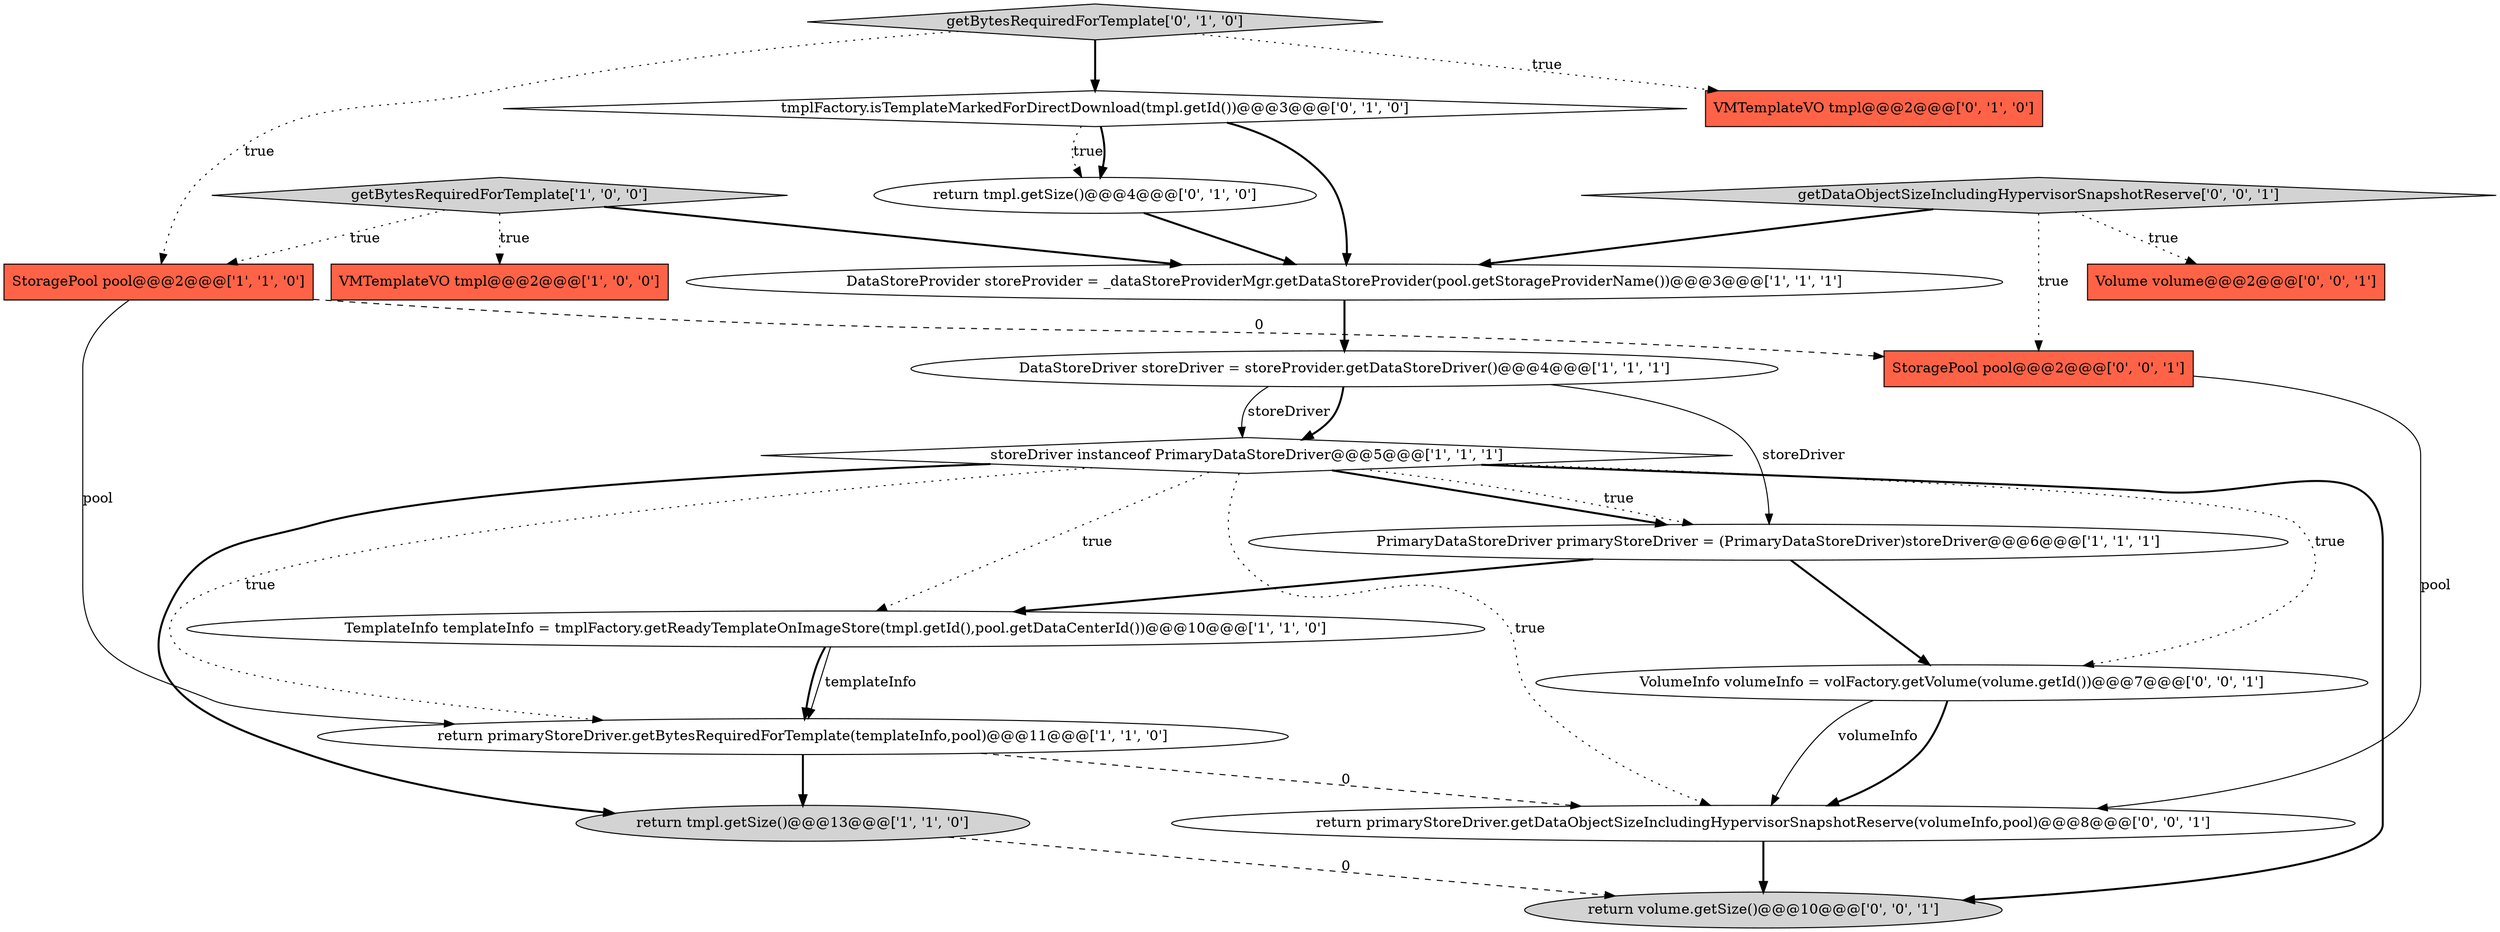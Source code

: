 digraph {
17 [style = filled, label = "return primaryStoreDriver.getDataObjectSizeIncludingHypervisorSnapshotReserve(volumeInfo,pool)@@@8@@@['0', '0', '1']", fillcolor = white, shape = ellipse image = "AAA0AAABBB3BBB"];
6 [style = filled, label = "DataStoreProvider storeProvider = _dataStoreProviderMgr.getDataStoreProvider(pool.getStorageProviderName())@@@3@@@['1', '1', '1']", fillcolor = white, shape = ellipse image = "AAA0AAABBB1BBB"];
2 [style = filled, label = "return primaryStoreDriver.getBytesRequiredForTemplate(templateInfo,pool)@@@11@@@['1', '1', '0']", fillcolor = white, shape = ellipse image = "AAA0AAABBB1BBB"];
18 [style = filled, label = "return volume.getSize()@@@10@@@['0', '0', '1']", fillcolor = lightgray, shape = ellipse image = "AAA0AAABBB3BBB"];
0 [style = filled, label = "VMTemplateVO tmpl@@@2@@@['1', '0', '0']", fillcolor = tomato, shape = box image = "AAA0AAABBB1BBB"];
4 [style = filled, label = "return tmpl.getSize()@@@13@@@['1', '1', '0']", fillcolor = lightgray, shape = ellipse image = "AAA0AAABBB1BBB"];
3 [style = filled, label = "getBytesRequiredForTemplate['1', '0', '0']", fillcolor = lightgray, shape = diamond image = "AAA0AAABBB1BBB"];
8 [style = filled, label = "storeDriver instanceof PrimaryDataStoreDriver@@@5@@@['1', '1', '1']", fillcolor = white, shape = diamond image = "AAA0AAABBB1BBB"];
9 [style = filled, label = "TemplateInfo templateInfo = tmplFactory.getReadyTemplateOnImageStore(tmpl.getId(),pool.getDataCenterId())@@@10@@@['1', '1', '0']", fillcolor = white, shape = ellipse image = "AAA0AAABBB1BBB"];
10 [style = filled, label = "return tmpl.getSize()@@@4@@@['0', '1', '0']", fillcolor = white, shape = ellipse image = "AAA1AAABBB2BBB"];
11 [style = filled, label = "getBytesRequiredForTemplate['0', '1', '0']", fillcolor = lightgray, shape = diamond image = "AAA0AAABBB2BBB"];
12 [style = filled, label = "tmplFactory.isTemplateMarkedForDirectDownload(tmpl.getId())@@@3@@@['0', '1', '0']", fillcolor = white, shape = diamond image = "AAA1AAABBB2BBB"];
5 [style = filled, label = "StoragePool pool@@@2@@@['1', '1', '0']", fillcolor = tomato, shape = box image = "AAA0AAABBB1BBB"];
16 [style = filled, label = "VolumeInfo volumeInfo = volFactory.getVolume(volume.getId())@@@7@@@['0', '0', '1']", fillcolor = white, shape = ellipse image = "AAA0AAABBB3BBB"];
1 [style = filled, label = "PrimaryDataStoreDriver primaryStoreDriver = (PrimaryDataStoreDriver)storeDriver@@@6@@@['1', '1', '1']", fillcolor = white, shape = ellipse image = "AAA0AAABBB1BBB"];
15 [style = filled, label = "StoragePool pool@@@2@@@['0', '0', '1']", fillcolor = tomato, shape = box image = "AAA0AAABBB3BBB"];
13 [style = filled, label = "VMTemplateVO tmpl@@@2@@@['0', '1', '0']", fillcolor = tomato, shape = box image = "AAA0AAABBB2BBB"];
19 [style = filled, label = "getDataObjectSizeIncludingHypervisorSnapshotReserve['0', '0', '1']", fillcolor = lightgray, shape = diamond image = "AAA0AAABBB3BBB"];
14 [style = filled, label = "Volume volume@@@2@@@['0', '0', '1']", fillcolor = tomato, shape = box image = "AAA0AAABBB3BBB"];
7 [style = filled, label = "DataStoreDriver storeDriver = storeProvider.getDataStoreDriver()@@@4@@@['1', '1', '1']", fillcolor = white, shape = ellipse image = "AAA0AAABBB1BBB"];
12->10 [style = dotted, label="true"];
7->8 [style = solid, label="storeDriver"];
7->8 [style = bold, label=""];
19->6 [style = bold, label=""];
16->17 [style = solid, label="volumeInfo"];
1->9 [style = bold, label=""];
2->4 [style = bold, label=""];
10->6 [style = bold, label=""];
11->12 [style = bold, label=""];
8->4 [style = bold, label=""];
8->16 [style = dotted, label="true"];
2->17 [style = dashed, label="0"];
9->2 [style = bold, label=""];
8->9 [style = dotted, label="true"];
8->2 [style = dotted, label="true"];
19->14 [style = dotted, label="true"];
3->6 [style = bold, label=""];
3->0 [style = dotted, label="true"];
8->1 [style = bold, label=""];
8->18 [style = bold, label=""];
7->1 [style = solid, label="storeDriver"];
12->10 [style = bold, label=""];
19->15 [style = dotted, label="true"];
4->18 [style = dashed, label="0"];
16->17 [style = bold, label=""];
6->7 [style = bold, label=""];
1->16 [style = bold, label=""];
11->13 [style = dotted, label="true"];
3->5 [style = dotted, label="true"];
8->1 [style = dotted, label="true"];
15->17 [style = solid, label="pool"];
8->17 [style = dotted, label="true"];
5->15 [style = dashed, label="0"];
9->2 [style = solid, label="templateInfo"];
5->2 [style = solid, label="pool"];
12->6 [style = bold, label=""];
11->5 [style = dotted, label="true"];
17->18 [style = bold, label=""];
}
